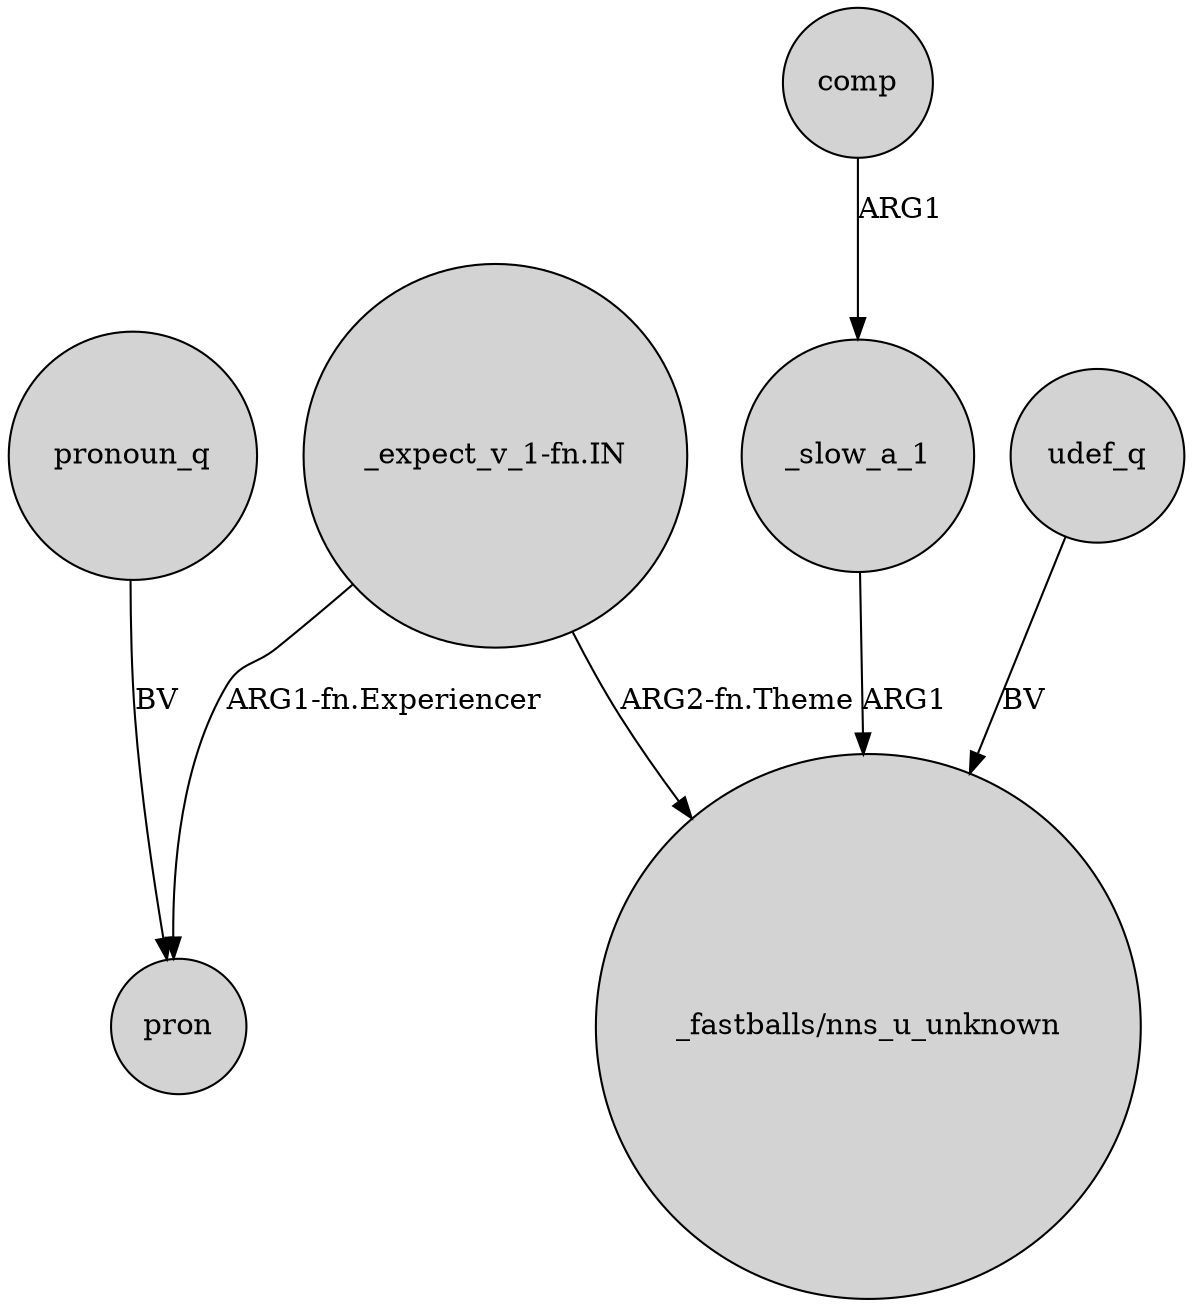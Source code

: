 digraph {
	node [shape=circle style=filled]
	"_expect_v_1-fn.IN" -> pron [label="ARG1-fn.Experiencer"]
	udef_q -> "_fastballs/nns_u_unknown" [label=BV]
	_slow_a_1 -> "_fastballs/nns_u_unknown" [label=ARG1]
	comp -> _slow_a_1 [label=ARG1]
	"_expect_v_1-fn.IN" -> "_fastballs/nns_u_unknown" [label="ARG2-fn.Theme"]
	pronoun_q -> pron [label=BV]
}
